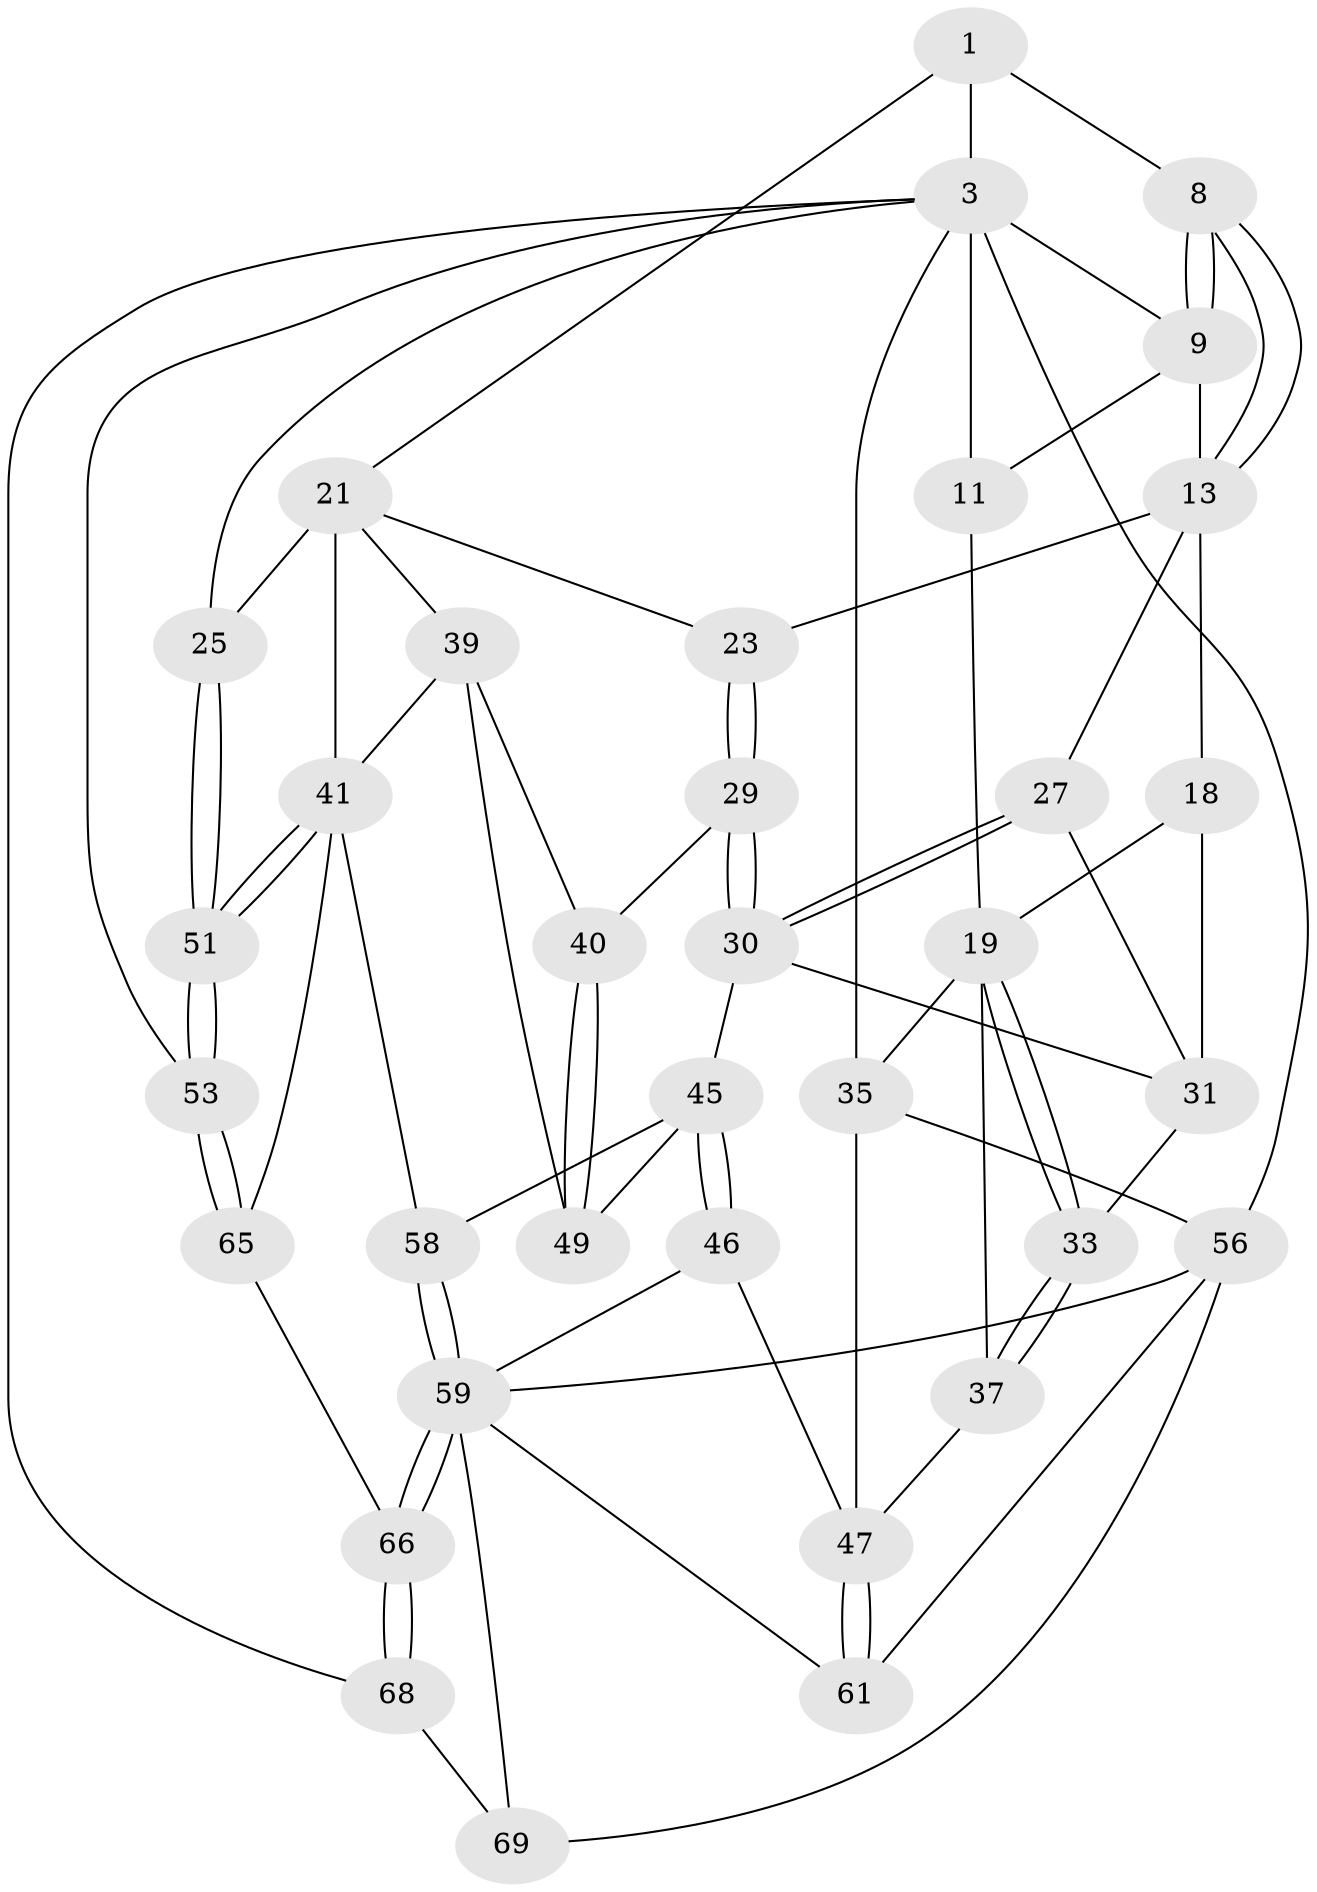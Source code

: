 // original degree distribution, {3: 0.02857142857142857, 4: 0.21428571428571427, 5: 0.5714285714285714, 6: 0.18571428571428572}
// Generated by graph-tools (version 1.1) at 2025/16/03/09/25 04:16:52]
// undirected, 35 vertices, 82 edges
graph export_dot {
graph [start="1"]
  node [color=gray90,style=filled];
  1 [pos="+0.5258695051747453+0",super="+2+7"];
  3 [pos="+1+0",super="+52+4"];
  8 [pos="+0.4710634477794433+0.1402167727651897"];
  9 [pos="+0.42418272519550254+0",super="+10"];
  11 [pos="+0.1939530761016884+0.050852966497253946",super="+14"];
  13 [pos="+0.4356305854265257+0.17752093396036156",super="+16"];
  18 [pos="+0.20436585885685352+0.23922888351479446"];
  19 [pos="+0.20115616524616883+0.23851733912292458",super="+20"];
  21 [pos="+0.6953498556857416+0.22728427198129694",super="+22+26"];
  23 [pos="+0.5272640659835228+0.2850102334600572"];
  25 [pos="+1+0.09918530026912621"];
  27 [pos="+0.4460818529343651+0.3363079864009425",super="+28"];
  29 [pos="+0.5314860082634689+0.3564124605961521"];
  30 [pos="+0.45133404015304973+0.4451616961101772",super="+38"];
  31 [pos="+0.34402800497697184+0.363214608265289",super="+32"];
  33 [pos="+0.27142730589859976+0.38347235259382295"];
  35 [pos="+0.0068741865503690195+0.42149864797420145",super="+54+36"];
  37 [pos="+0.21478025718779511+0.44284002758054397"];
  39 [pos="+0.6626382638870165+0.2888213944061562",super="+44"];
  40 [pos="+0.5972235300731525+0.38062218234763884"];
  41 [pos="+0.859453374854403+0.39525397552018293",super="+42"];
  45 [pos="+0.4314240084351859+0.5063750231205721",super="+50"];
  46 [pos="+0.38562388971797895+0.5378329786527228"];
  47 [pos="+0.26522650891315497+0.5534130504280277",super="+48"];
  49 [pos="+0.6008837693814337+0.40416594365391767"];
  51 [pos="+1+0.5502238229688493"];
  53 [pos="+1+0.8788042072545629"];
  56 [pos="+0+0.6436132905545133",super="+62"];
  58 [pos="+0.5458137299191594+0.5640326604896589"];
  59 [pos="+0.5566712180783508+0.8012428855743947",super="+60"];
  61 [pos="+0.21513661520131036+0.6889152129933371"];
  65 [pos="+0.8798941146166336+0.6924794067607849"];
  66 [pos="+0.5865707421885092+0.8177451547108964"];
  68 [pos="+0.6400606187972511+1"];
  69 [pos="+0.35720661143265975+1"];
  1 -- 3;
  1 -- 8;
  1 -- 21;
  3 -- 25;
  3 -- 53;
  3 -- 68;
  3 -- 56 [weight=2];
  3 -- 9;
  3 -- 11 [weight=2];
  3 -- 35;
  8 -- 9;
  8 -- 9;
  8 -- 13;
  8 -- 13;
  9 -- 11;
  9 -- 13;
  11 -- 19;
  13 -- 18;
  13 -- 23;
  13 -- 27 [weight=2];
  18 -- 19;
  18 -- 31;
  19 -- 33;
  19 -- 33;
  19 -- 35;
  19 -- 37;
  21 -- 23;
  21 -- 39;
  21 -- 25;
  21 -- 41;
  23 -- 29;
  23 -- 29;
  25 -- 51;
  25 -- 51;
  27 -- 30;
  27 -- 30;
  27 -- 31;
  29 -- 30;
  29 -- 30;
  29 -- 40;
  30 -- 45;
  30 -- 31;
  31 -- 33;
  33 -- 37;
  33 -- 37;
  35 -- 47;
  35 -- 56;
  37 -- 47;
  39 -- 40;
  39 -- 49;
  39 -- 41;
  40 -- 49;
  40 -- 49;
  41 -- 51;
  41 -- 51;
  41 -- 65;
  41 -- 58;
  45 -- 46;
  45 -- 46;
  45 -- 49;
  45 -- 58;
  46 -- 47;
  46 -- 59;
  47 -- 61;
  47 -- 61;
  51 -- 53;
  51 -- 53;
  53 -- 65;
  53 -- 65;
  56 -- 69;
  56 -- 59;
  56 -- 61;
  58 -- 59;
  58 -- 59;
  59 -- 66;
  59 -- 66;
  59 -- 69;
  59 -- 61;
  65 -- 66;
  66 -- 68;
  66 -- 68;
  68 -- 69;
}
